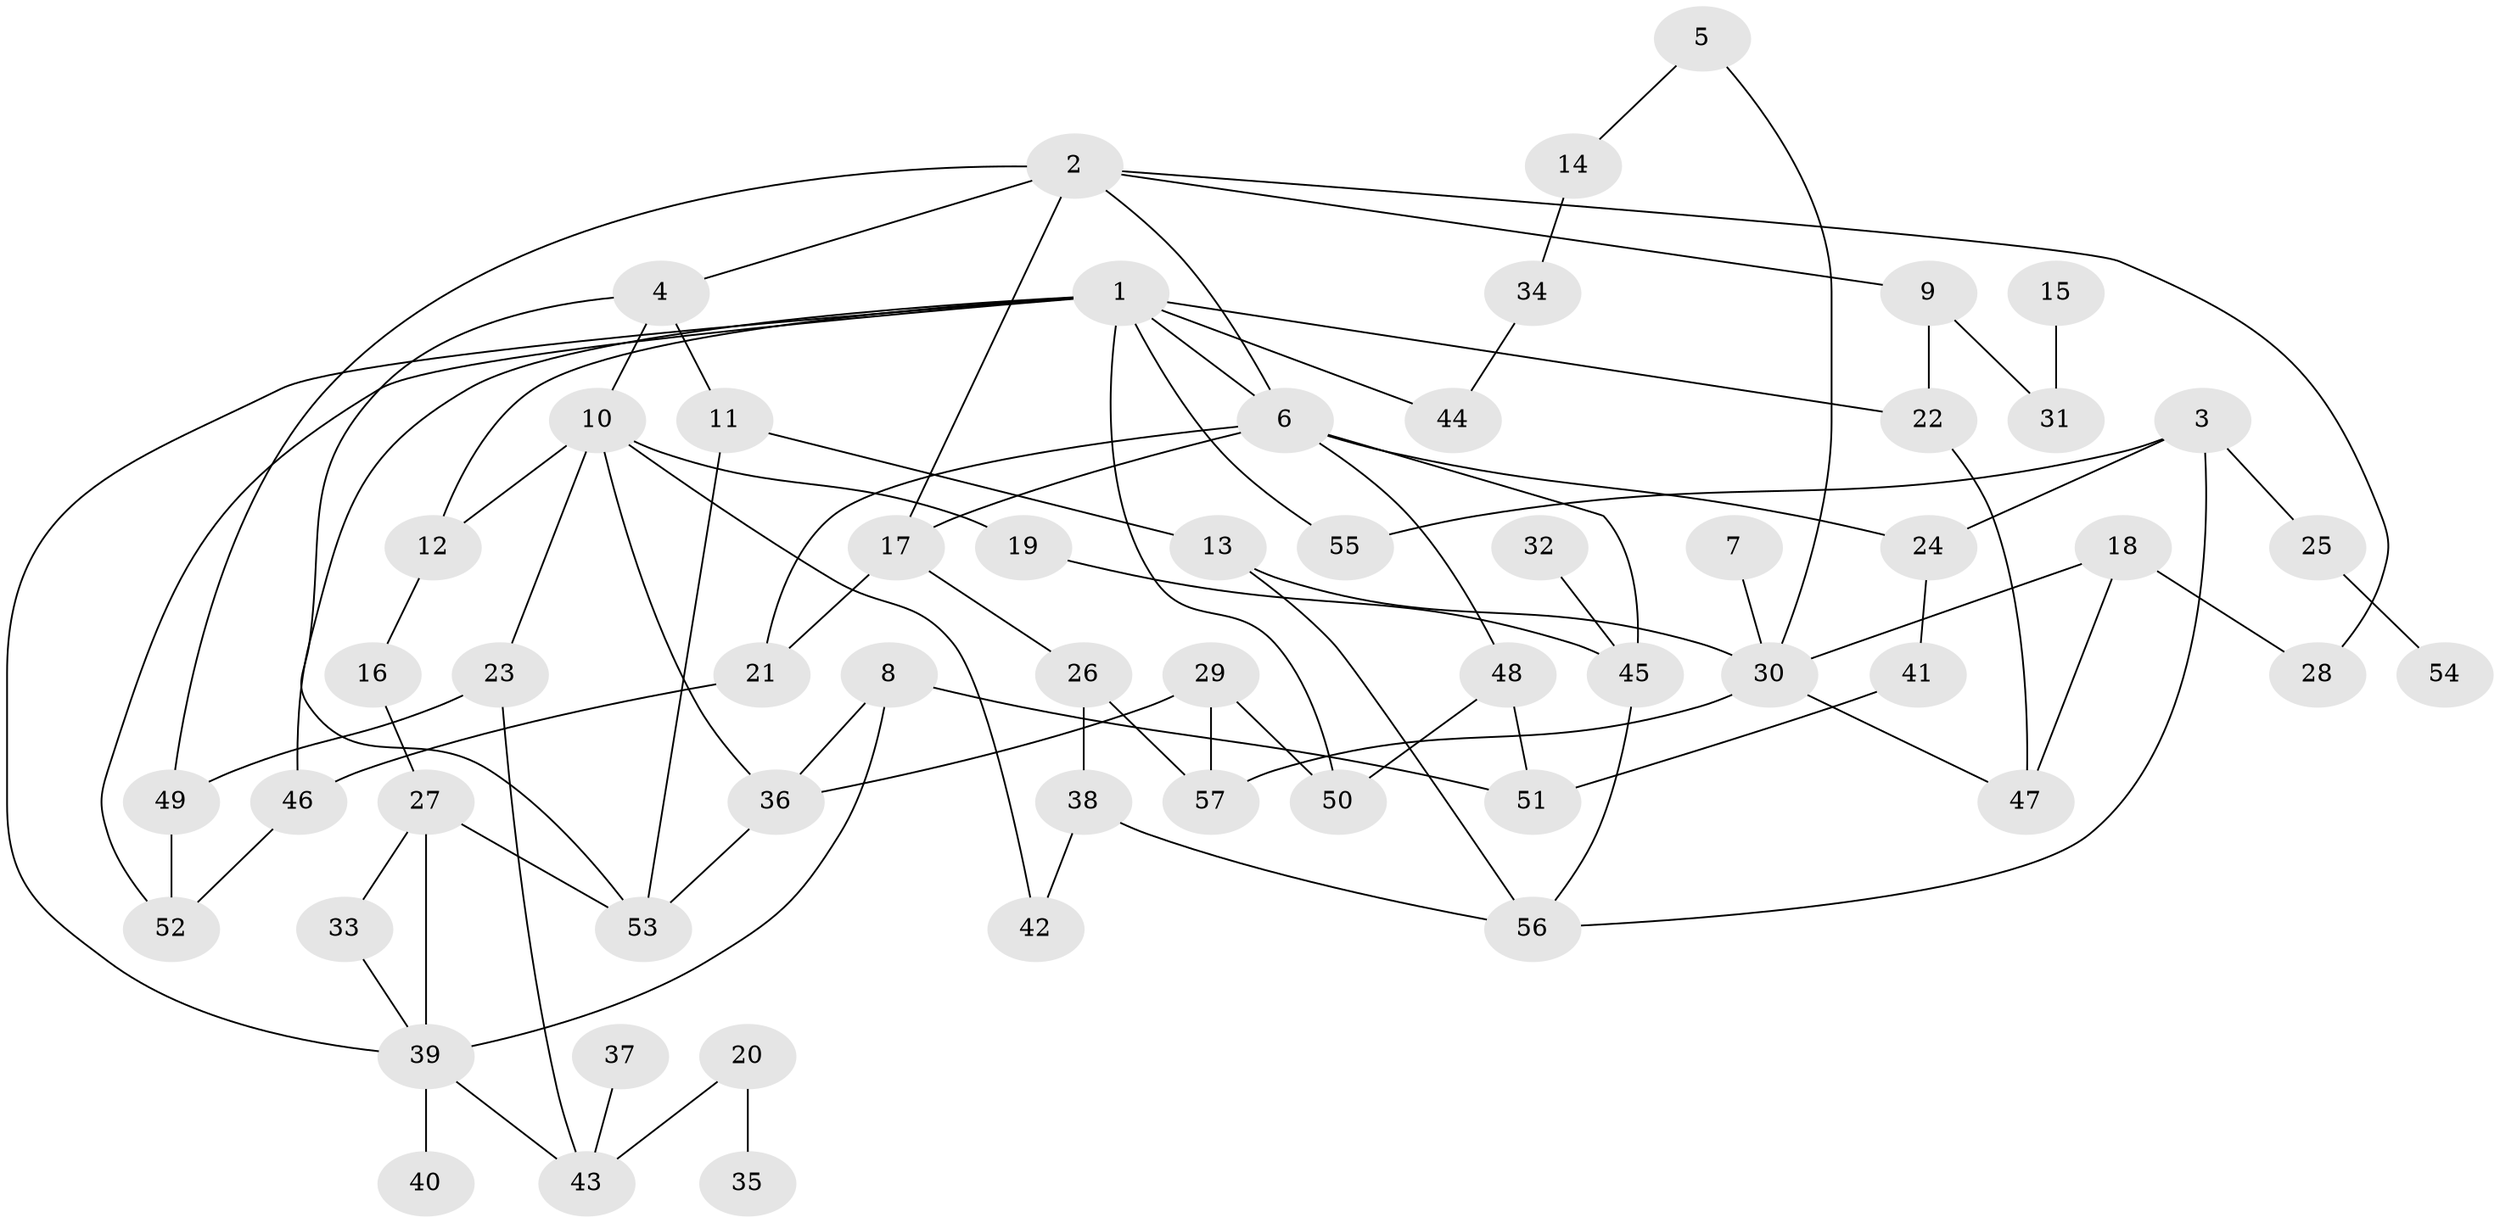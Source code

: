 // original degree distribution, {9: 0.017699115044247787, 5: 0.07079646017699115, 3: 0.22123893805309736, 4: 0.1415929203539823, 2: 0.2743362831858407, 7: 0.008849557522123894, 1: 0.26548672566371684}
// Generated by graph-tools (version 1.1) at 2025/01/03/09/25 03:01:11]
// undirected, 57 vertices, 87 edges
graph export_dot {
graph [start="1"]
  node [color=gray90,style=filled];
  1;
  2;
  3;
  4;
  5;
  6;
  7;
  8;
  9;
  10;
  11;
  12;
  13;
  14;
  15;
  16;
  17;
  18;
  19;
  20;
  21;
  22;
  23;
  24;
  25;
  26;
  27;
  28;
  29;
  30;
  31;
  32;
  33;
  34;
  35;
  36;
  37;
  38;
  39;
  40;
  41;
  42;
  43;
  44;
  45;
  46;
  47;
  48;
  49;
  50;
  51;
  52;
  53;
  54;
  55;
  56;
  57;
  1 -- 6 [weight=1.0];
  1 -- 12 [weight=1.0];
  1 -- 22 [weight=2.0];
  1 -- 39 [weight=1.0];
  1 -- 44 [weight=1.0];
  1 -- 46 [weight=2.0];
  1 -- 50 [weight=1.0];
  1 -- 52 [weight=1.0];
  1 -- 55 [weight=1.0];
  2 -- 4 [weight=1.0];
  2 -- 6 [weight=1.0];
  2 -- 9 [weight=1.0];
  2 -- 17 [weight=1.0];
  2 -- 28 [weight=1.0];
  2 -- 49 [weight=1.0];
  3 -- 24 [weight=1.0];
  3 -- 25 [weight=1.0];
  3 -- 55 [weight=1.0];
  3 -- 56 [weight=1.0];
  4 -- 10 [weight=1.0];
  4 -- 11 [weight=1.0];
  4 -- 53 [weight=1.0];
  5 -- 14 [weight=1.0];
  5 -- 30 [weight=1.0];
  6 -- 17 [weight=2.0];
  6 -- 21 [weight=1.0];
  6 -- 24 [weight=2.0];
  6 -- 45 [weight=1.0];
  6 -- 48 [weight=1.0];
  7 -- 30 [weight=1.0];
  8 -- 36 [weight=1.0];
  8 -- 39 [weight=1.0];
  8 -- 51 [weight=1.0];
  9 -- 22 [weight=1.0];
  9 -- 31 [weight=1.0];
  10 -- 12 [weight=1.0];
  10 -- 19 [weight=1.0];
  10 -- 23 [weight=1.0];
  10 -- 36 [weight=1.0];
  10 -- 42 [weight=1.0];
  11 -- 13 [weight=1.0];
  11 -- 53 [weight=1.0];
  12 -- 16 [weight=1.0];
  13 -- 30 [weight=1.0];
  13 -- 56 [weight=1.0];
  14 -- 34 [weight=1.0];
  15 -- 31 [weight=1.0];
  16 -- 27 [weight=1.0];
  17 -- 21 [weight=1.0];
  17 -- 26 [weight=1.0];
  18 -- 28 [weight=1.0];
  18 -- 30 [weight=1.0];
  18 -- 47 [weight=1.0];
  19 -- 45 [weight=1.0];
  20 -- 35 [weight=1.0];
  20 -- 43 [weight=1.0];
  21 -- 46 [weight=2.0];
  22 -- 47 [weight=1.0];
  23 -- 43 [weight=1.0];
  23 -- 49 [weight=1.0];
  24 -- 41 [weight=1.0];
  25 -- 54 [weight=1.0];
  26 -- 38 [weight=1.0];
  26 -- 57 [weight=1.0];
  27 -- 33 [weight=1.0];
  27 -- 39 [weight=1.0];
  27 -- 53 [weight=1.0];
  29 -- 36 [weight=1.0];
  29 -- 50 [weight=1.0];
  29 -- 57 [weight=1.0];
  30 -- 47 [weight=1.0];
  30 -- 57 [weight=1.0];
  32 -- 45 [weight=1.0];
  33 -- 39 [weight=1.0];
  34 -- 44 [weight=1.0];
  36 -- 53 [weight=1.0];
  37 -- 43 [weight=1.0];
  38 -- 42 [weight=1.0];
  38 -- 56 [weight=1.0];
  39 -- 40 [weight=1.0];
  39 -- 43 [weight=1.0];
  41 -- 51 [weight=1.0];
  45 -- 56 [weight=1.0];
  46 -- 52 [weight=1.0];
  48 -- 50 [weight=1.0];
  48 -- 51 [weight=1.0];
  49 -- 52 [weight=1.0];
}
